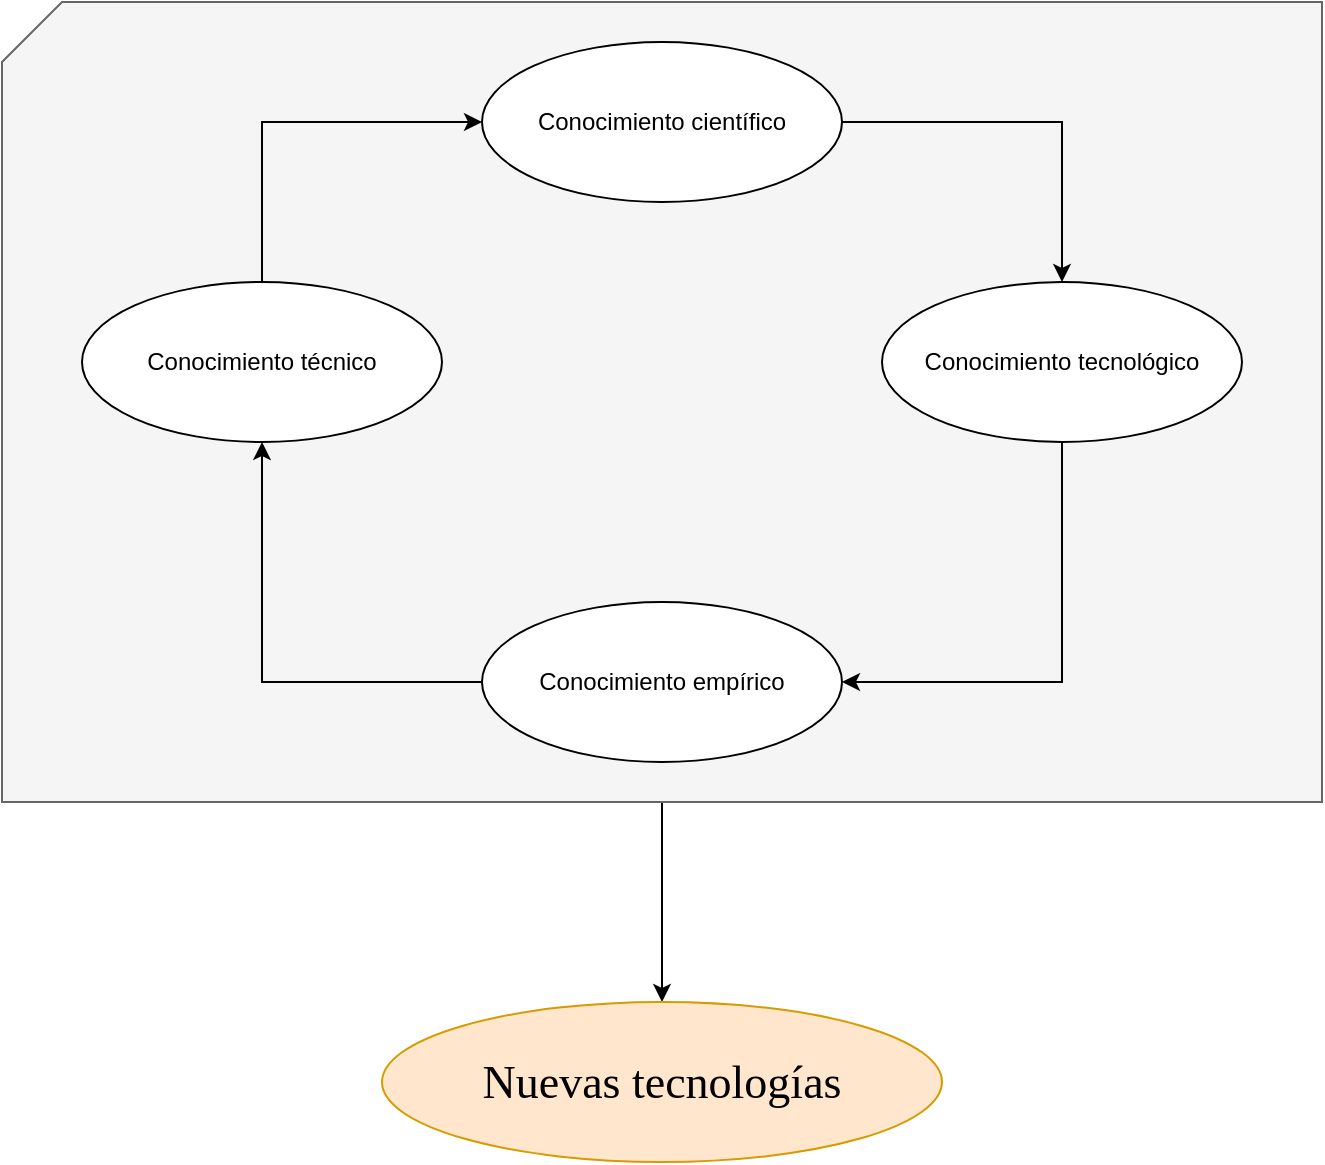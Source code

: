 <mxfile version="20.7.4" type="github">
  <diagram id="shVZ3P4QohRRA6nQYJaO" name="Página-1">
    <mxGraphModel dx="2074" dy="765" grid="1" gridSize="10" guides="1" tooltips="1" connect="1" arrows="1" fold="1" page="1" pageScale="1" pageWidth="827" pageHeight="1169" math="0" shadow="0">
      <root>
        <mxCell id="0" />
        <mxCell id="1" parent="0" />
        <mxCell id="8YgTwWKfVC9tz2BtTw79-13" style="edgeStyle=orthogonalEdgeStyle;rounded=0;orthogonalLoop=1;jettySize=auto;html=1;exitX=0.5;exitY=1;exitDx=0;exitDy=0;exitPerimeter=0;entryX=0.5;entryY=0;entryDx=0;entryDy=0;" edge="1" parent="1" source="8YgTwWKfVC9tz2BtTw79-12" target="8YgTwWKfVC9tz2BtTw79-5">
          <mxGeometry relative="1" as="geometry" />
        </mxCell>
        <mxCell id="8YgTwWKfVC9tz2BtTw79-12" value="" style="shape=card;whiteSpace=wrap;html=1;fillColor=#f5f5f5;strokeColor=#666666;fontColor=#333333;" vertex="1" parent="1">
          <mxGeometry x="120" y="140" width="660" height="400" as="geometry" />
        </mxCell>
        <mxCell id="8YgTwWKfVC9tz2BtTw79-8" style="edgeStyle=orthogonalEdgeStyle;rounded=0;orthogonalLoop=1;jettySize=auto;html=1;exitX=1;exitY=0.5;exitDx=0;exitDy=0;entryX=0.5;entryY=0;entryDx=0;entryDy=0;" edge="1" parent="1" source="8YgTwWKfVC9tz2BtTw79-1" target="8YgTwWKfVC9tz2BtTw79-2">
          <mxGeometry relative="1" as="geometry" />
        </mxCell>
        <mxCell id="8YgTwWKfVC9tz2BtTw79-1" value="Conocimiento científico" style="ellipse;whiteSpace=wrap;html=1;" vertex="1" parent="1">
          <mxGeometry x="360" y="160" width="180" height="80" as="geometry" />
        </mxCell>
        <mxCell id="8YgTwWKfVC9tz2BtTw79-9" style="edgeStyle=orthogonalEdgeStyle;rounded=0;orthogonalLoop=1;jettySize=auto;html=1;exitX=0.5;exitY=1;exitDx=0;exitDy=0;entryX=1;entryY=0.5;entryDx=0;entryDy=0;" edge="1" parent="1" source="8YgTwWKfVC9tz2BtTw79-2" target="8YgTwWKfVC9tz2BtTw79-3">
          <mxGeometry relative="1" as="geometry" />
        </mxCell>
        <mxCell id="8YgTwWKfVC9tz2BtTw79-2" value="Conocimiento tecnológico" style="ellipse;whiteSpace=wrap;html=1;" vertex="1" parent="1">
          <mxGeometry x="560" y="280" width="180" height="80" as="geometry" />
        </mxCell>
        <mxCell id="8YgTwWKfVC9tz2BtTw79-11" style="edgeStyle=orthogonalEdgeStyle;rounded=0;orthogonalLoop=1;jettySize=auto;html=1;exitX=0;exitY=0.5;exitDx=0;exitDy=0;entryX=0.5;entryY=1;entryDx=0;entryDy=0;" edge="1" parent="1" source="8YgTwWKfVC9tz2BtTw79-3" target="8YgTwWKfVC9tz2BtTw79-4">
          <mxGeometry relative="1" as="geometry" />
        </mxCell>
        <mxCell id="8YgTwWKfVC9tz2BtTw79-3" value="Conocimiento empírico" style="ellipse;whiteSpace=wrap;html=1;" vertex="1" parent="1">
          <mxGeometry x="360" y="440" width="180" height="80" as="geometry" />
        </mxCell>
        <mxCell id="8YgTwWKfVC9tz2BtTw79-10" style="edgeStyle=orthogonalEdgeStyle;rounded=0;orthogonalLoop=1;jettySize=auto;html=1;exitX=0.5;exitY=0;exitDx=0;exitDy=0;entryX=0;entryY=0.5;entryDx=0;entryDy=0;" edge="1" parent="1" source="8YgTwWKfVC9tz2BtTw79-4" target="8YgTwWKfVC9tz2BtTw79-1">
          <mxGeometry relative="1" as="geometry" />
        </mxCell>
        <mxCell id="8YgTwWKfVC9tz2BtTw79-4" value="Conocimiento técnico" style="ellipse;whiteSpace=wrap;html=1;" vertex="1" parent="1">
          <mxGeometry x="160" y="280" width="180" height="80" as="geometry" />
        </mxCell>
        <mxCell id="8YgTwWKfVC9tz2BtTw79-5" value="&lt;font style=&quot;font-size: 23px;&quot; face=&quot;Garamond&quot;&gt;Nuevas tecnologías&lt;/font&gt;" style="ellipse;whiteSpace=wrap;html=1;fillColor=#ffe6cc;strokeColor=#d79b00;" vertex="1" parent="1">
          <mxGeometry x="310" y="640" width="280" height="80" as="geometry" />
        </mxCell>
      </root>
    </mxGraphModel>
  </diagram>
</mxfile>
